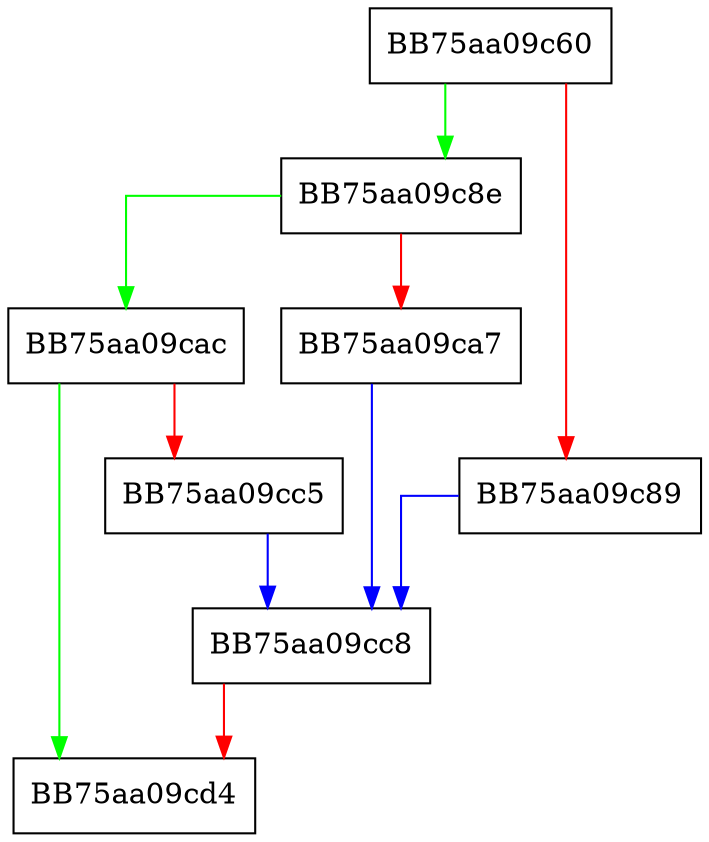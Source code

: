 digraph _Do_call {
  node [shape="box"];
  graph [splines=ortho];
  BB75aa09c60 -> BB75aa09c8e [color="green"];
  BB75aa09c60 -> BB75aa09c89 [color="red"];
  BB75aa09c89 -> BB75aa09cc8 [color="blue"];
  BB75aa09c8e -> BB75aa09cac [color="green"];
  BB75aa09c8e -> BB75aa09ca7 [color="red"];
  BB75aa09ca7 -> BB75aa09cc8 [color="blue"];
  BB75aa09cac -> BB75aa09cd4 [color="green"];
  BB75aa09cac -> BB75aa09cc5 [color="red"];
  BB75aa09cc5 -> BB75aa09cc8 [color="blue"];
  BB75aa09cc8 -> BB75aa09cd4 [color="red"];
}